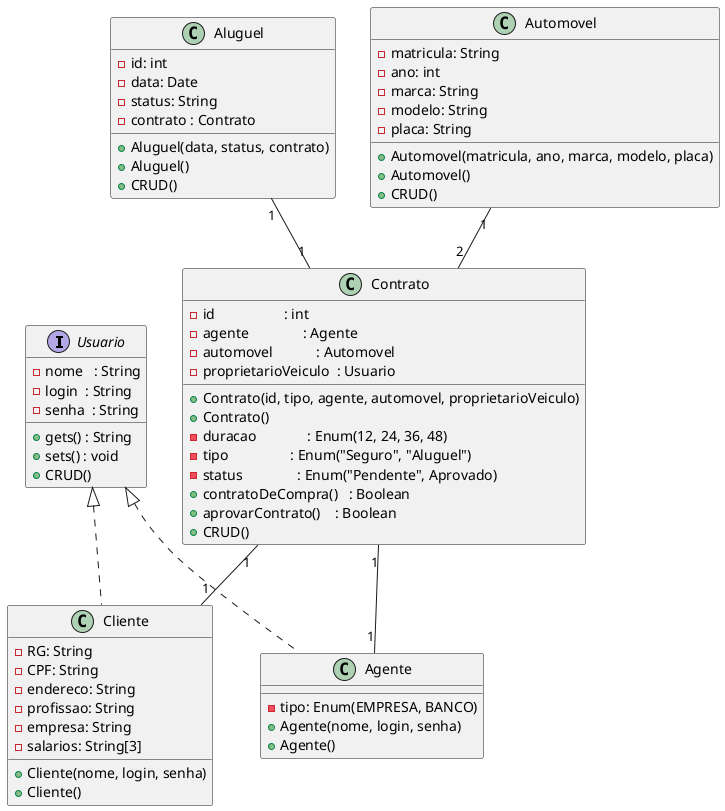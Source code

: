 @startuml Sistema de Aluguel de Carros

interface Usuario{
    -nome   : String
    -login  : String
    -senha  : String
    +gets() : String
    +sets() : void
    +CRUD()
}

class Cliente implements Usuario {
    +Cliente(nome, login, senha)
    +Cliente()
    -RG: String
    -CPF: String
    -endereco: String
    -profissao: String
    -empresa: String
    -salarios: String[3]
}


class Aluguel {
    +Aluguel(data, status, contrato)
    +Aluguel()
    -id: int
    -data: Date
    -status: String
    -contrato : Contrato

    +CRUD()
}

class Agente implements Usuario{
   -tipo: Enum(EMPRESA, BANCO)
   +Agente(nome, login, senha)
   +Agente()
}

class Automovel {
    +Automovel(matricula, ano, marca, modelo, placa)
    +Automovel()
    -matricula: String
    -ano: int
    -marca: String
    -modelo: String
    -placa: String
    +CRUD()
}

class Contrato {
    +Contrato(id, tipo, agente, automovel, proprietarioVeiculo)
    +Contrato()
    -id                   : int
    -duracao              : Enum(12, 24, 36, 48)
    -tipo                 : Enum("Seguro", "Aluguel")
    -agente               : Agente
    -automovel            : Automovel
    -status               : Enum("Pendente", Aprovado)
    -proprietarioVeiculo  : Usuario
    +contratoDeCompra()   : Boolean
    +aprovarContrato()    : Boolean
    +CRUD()
}


Contrato  "1" -- "1" Agente
Contrato  "1" -- "1" Cliente
Automovel "1" -- "2" Contrato
Aluguel   "1" -- "1" Contrato
 
@enduml
